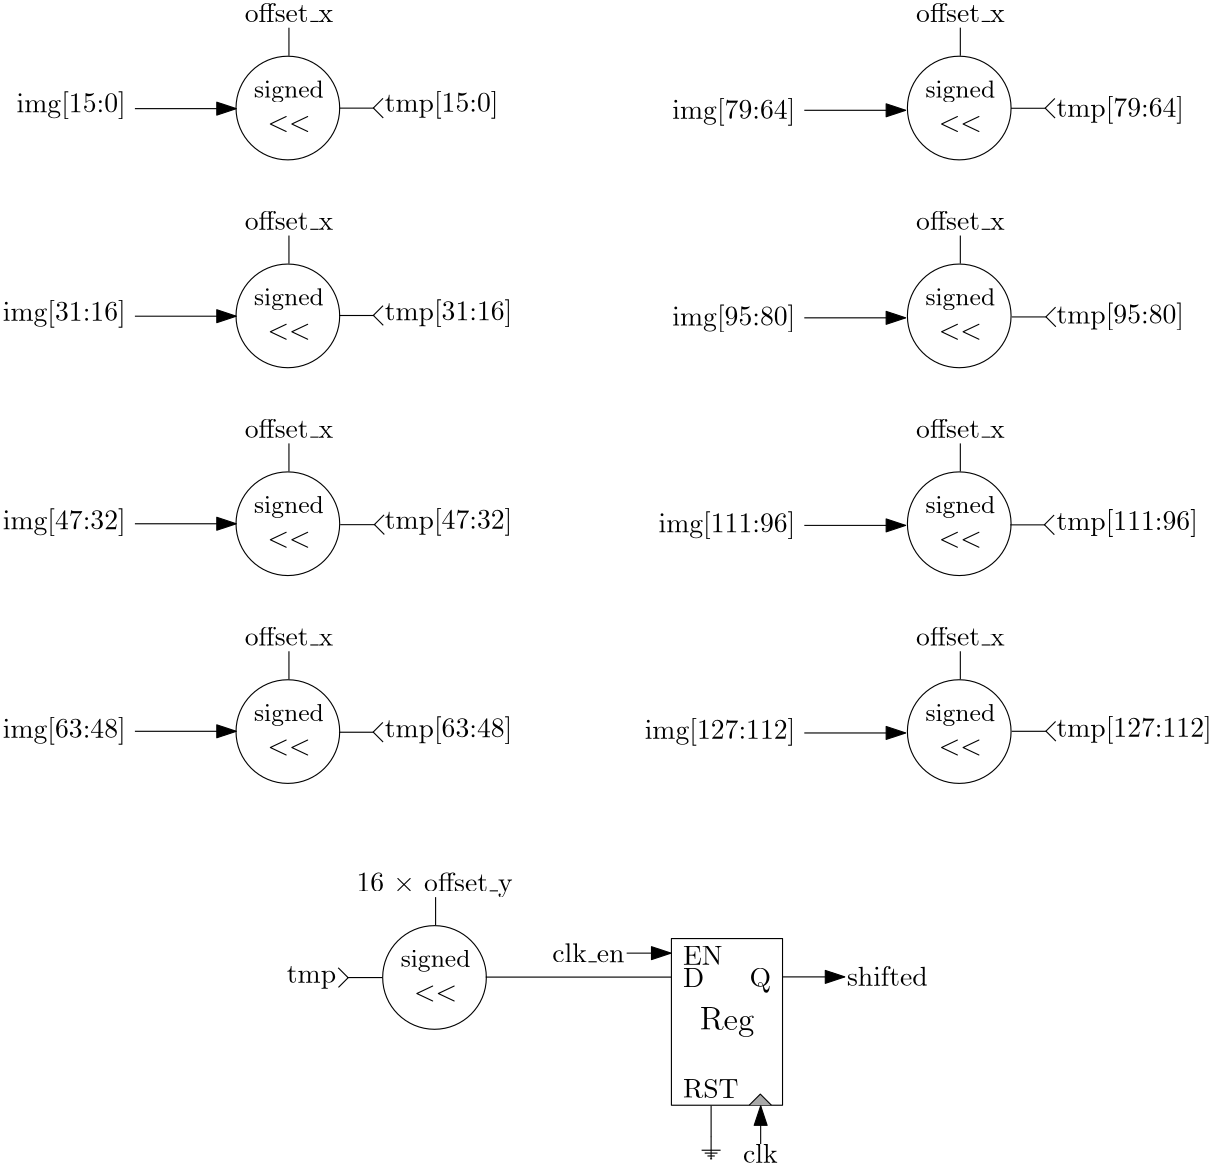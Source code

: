 <?xml version="1.0"?>
<!DOCTYPE ipe SYSTEM "ipe.dtd">
<ipe version="70218" creator="Ipe 7.2.23">
<info created="D:20210514015452" modified="D:20210514162905"/>
<ipestyle name="basic">
<symbol name="arrow/arc(spx)">
<path stroke="sym-stroke" fill="sym-stroke" pen="sym-pen">
0 0 m
-1 0.333 l
-1 -0.333 l
h
</path>
</symbol>
<symbol name="arrow/farc(spx)">
<path stroke="sym-stroke" fill="white" pen="sym-pen">
0 0 m
-1 0.333 l
-1 -0.333 l
h
</path>
</symbol>
<symbol name="arrow/ptarc(spx)">
<path stroke="sym-stroke" fill="sym-stroke" pen="sym-pen">
0 0 m
-1 0.333 l
-0.8 0 l
-1 -0.333 l
h
</path>
</symbol>
<symbol name="arrow/fptarc(spx)">
<path stroke="sym-stroke" fill="white" pen="sym-pen">
0 0 m
-1 0.333 l
-0.8 0 l
-1 -0.333 l
h
</path>
</symbol>
<symbol name="mark/circle(sx)" transformations="translations">
<path fill="sym-stroke">
0.6 0 0 0.6 0 0 e
0.4 0 0 0.4 0 0 e
</path>
</symbol>
<symbol name="mark/disk(sx)" transformations="translations">
<path fill="sym-stroke">
0.6 0 0 0.6 0 0 e
</path>
</symbol>
<symbol name="mark/fdisk(sfx)" transformations="translations">
<group>
<path fill="sym-fill">
0.5 0 0 0.5 0 0 e
</path>
<path fill="sym-stroke" fillrule="eofill">
0.6 0 0 0.6 0 0 e
0.4 0 0 0.4 0 0 e
</path>
</group>
</symbol>
<symbol name="mark/box(sx)" transformations="translations">
<path fill="sym-stroke" fillrule="eofill">
-0.6 -0.6 m
0.6 -0.6 l
0.6 0.6 l
-0.6 0.6 l
h
-0.4 -0.4 m
0.4 -0.4 l
0.4 0.4 l
-0.4 0.4 l
h
</path>
</symbol>
<symbol name="mark/square(sx)" transformations="translations">
<path fill="sym-stroke">
-0.6 -0.6 m
0.6 -0.6 l
0.6 0.6 l
-0.6 0.6 l
h
</path>
</symbol>
<symbol name="mark/fsquare(sfx)" transformations="translations">
<group>
<path fill="sym-fill">
-0.5 -0.5 m
0.5 -0.5 l
0.5 0.5 l
-0.5 0.5 l
h
</path>
<path fill="sym-stroke" fillrule="eofill">
-0.6 -0.6 m
0.6 -0.6 l
0.6 0.6 l
-0.6 0.6 l
h
-0.4 -0.4 m
0.4 -0.4 l
0.4 0.4 l
-0.4 0.4 l
h
</path>
</group>
</symbol>
<symbol name="mark/cross(sx)" transformations="translations">
<group>
<path fill="sym-stroke">
-0.43 -0.57 m
0.57 0.43 l
0.43 0.57 l
-0.57 -0.43 l
h
</path>
<path fill="sym-stroke">
-0.43 0.57 m
0.57 -0.43 l
0.43 -0.57 l
-0.57 0.43 l
h
</path>
</group>
</symbol>
<symbol name="arrow/fnormal(spx)">
<path stroke="sym-stroke" fill="white" pen="sym-pen">
0 0 m
-1 0.333 l
-1 -0.333 l
h
</path>
</symbol>
<symbol name="arrow/pointed(spx)">
<path stroke="sym-stroke" fill="sym-stroke" pen="sym-pen">
0 0 m
-1 0.333 l
-0.8 0 l
-1 -0.333 l
h
</path>
</symbol>
<symbol name="arrow/fpointed(spx)">
<path stroke="sym-stroke" fill="white" pen="sym-pen">
0 0 m
-1 0.333 l
-0.8 0 l
-1 -0.333 l
h
</path>
</symbol>
<symbol name="arrow/linear(spx)">
<path stroke="sym-stroke" pen="sym-pen">
-1 0.333 m
0 0 l
-1 -0.333 l
</path>
</symbol>
<symbol name="arrow/fdouble(spx)">
<path stroke="sym-stroke" fill="white" pen="sym-pen">
0 0 m
-1 0.333 l
-1 -0.333 l
h
-1 0 m
-2 0.333 l
-2 -0.333 l
h
</path>
</symbol>
<symbol name="arrow/double(spx)">
<path stroke="sym-stroke" fill="sym-stroke" pen="sym-pen">
0 0 m
-1 0.333 l
-1 -0.333 l
h
-1 0 m
-2 0.333 l
-2 -0.333 l
h
</path>
</symbol>
<symbol name="arrow/mid-normal(spx)">
<path stroke="sym-stroke" fill="sym-stroke" pen="sym-pen">
0.5 0 m
-0.5 0.333 l
-0.5 -0.333 l
h
</path>
</symbol>
<symbol name="arrow/mid-fnormal(spx)">
<path stroke="sym-stroke" fill="white" pen="sym-pen">
0.5 0 m
-0.5 0.333 l
-0.5 -0.333 l
h
</path>
</symbol>
<symbol name="arrow/mid-pointed(spx)">
<path stroke="sym-stroke" fill="sym-stroke" pen="sym-pen">
0.5 0 m
-0.5 0.333 l
-0.3 0 l
-0.5 -0.333 l
h
</path>
</symbol>
<symbol name="arrow/mid-fpointed(spx)">
<path stroke="sym-stroke" fill="white" pen="sym-pen">
0.5 0 m
-0.5 0.333 l
-0.3 0 l
-0.5 -0.333 l
h
</path>
</symbol>
<symbol name="arrow/mid-double(spx)">
<path stroke="sym-stroke" fill="sym-stroke" pen="sym-pen">
1 0 m
0 0.333 l
0 -0.333 l
h
0 0 m
-1 0.333 l
-1 -0.333 l
h
</path>
</symbol>
<symbol name="arrow/mid-fdouble(spx)">
<path stroke="sym-stroke" fill="white" pen="sym-pen">
1 0 m
0 0.333 l
0 -0.333 l
h
0 0 m
-1 0.333 l
-1 -0.333 l
h
</path>
</symbol>
<anglesize name="22.5 deg" value="22.5"/>
<anglesize name="30 deg" value="30"/>
<anglesize name="45 deg" value="45"/>
<anglesize name="60 deg" value="60"/>
<anglesize name="90 deg" value="90"/>
<arrowsize name="large" value="10"/>
<arrowsize name="small" value="5"/>
<arrowsize name="tiny" value="3"/>
<color name="blue" value="0 0 1"/>
<color name="brown" value="0.647 0.165 0.165"/>
<color name="darkblue" value="0 0 0.545"/>
<color name="darkcyan" value="0 0.545 0.545"/>
<color name="darkgray" value="0.663"/>
<color name="darkgreen" value="0 0.392 0"/>
<color name="darkmagenta" value="0.545 0 0.545"/>
<color name="darkorange" value="1 0.549 0"/>
<color name="darkred" value="0.545 0 0"/>
<color name="gold" value="1 0.843 0"/>
<color name="gray" value="0.745"/>
<color name="green" value="0 1 0"/>
<color name="lightblue" value="0.678 0.847 0.902"/>
<color name="lightcyan" value="0.878 1 1"/>
<color name="lightgray" value="0.827"/>
<color name="lightgreen" value="0.565 0.933 0.565"/>
<color name="lightyellow" value="1 1 0.878"/>
<color name="navy" value="0 0 0.502"/>
<color name="orange" value="1 0.647 0"/>
<color name="pink" value="1 0.753 0.796"/>
<color name="purple" value="0.627 0.125 0.941"/>
<color name="red" value="1 0 0"/>
<color name="seagreen" value="0.18 0.545 0.341"/>
<color name="turquoise" value="0.251 0.878 0.816"/>
<color name="violet" value="0.933 0.51 0.933"/>
<color name="yellow" value="1 1 0"/>
<dashstyle name="dash dot dotted" value="[4 2 1 2 1 2] 0"/>
<dashstyle name="dash dotted" value="[4 2 1 2] 0"/>
<dashstyle name="dashed" value="[4] 0"/>
<dashstyle name="dotted" value="[1 3] 0"/>
<gridsize name="10 pts (~3.5 mm)" value="10"/>
<gridsize name="14 pts (~5 mm)" value="14"/>
<gridsize name="16 pts (~6 mm)" value="16"/>
<gridsize name="20 pts (~7 mm)" value="20"/>
<gridsize name="28 pts (~10 mm)" value="28"/>
<gridsize name="32 pts (~12 mm)" value="32"/>
<gridsize name="4 pts" value="4"/>
<gridsize name="56 pts (~20 mm)" value="56"/>
<gridsize name="8 pts (~3 mm)" value="8"/>
<opacity name="10%" value="0.1"/>
<opacity name="30%" value="0.3"/>
<opacity name="50%" value="0.5"/>
<opacity name="75%" value="0.75"/>
<pen name="fat" value="1.2"/>
<pen name="heavier" value="0.8"/>
<pen name="ultrafat" value="2"/>
<symbolsize name="large" value="5"/>
<symbolsize name="small" value="2"/>
<symbolsize name="tiny" value="1.1"/>
<textsize name="Huge" value="\Huge"/>
<textsize name="LARGE" value="\LARGE"/>
<textsize name="Large" value="\Large"/>
<textsize name="footnote" value="\footnotesize"/>
<textsize name="huge" value="\huge"/>
<textsize name="large" value="\large"/>
<textsize name="small" value="\small"/>
<textsize name="tiny" value="\tiny"/>
<textstyle name="center" begin="\begin{center}" end="\end{center}"/>
<textstyle name="item" begin="\begin{itemize}\item{}" end="\end{itemize}"/>
<textstyle name="itemize" begin="\begin{itemize}" end="\end{itemize}"/>
<tiling name="falling" angle="-60" step="4" width="1"/>
<tiling name="rising" angle="30" step="4" width="1"/>
</ipestyle>
<page>
<layer name="alpha"/>
<view layers="alpha" active="alpha"/>
<group layer="alpha">
<text matrix="1 0 0 1 41.9295 31.1744" transformations="translations" pos="64.2998 646.744" stroke="black" type="label" width="39.297" height="7.473" depth="2.49" valign="baseline">img[15:0]</text>
<text matrix="1 0 0 1 30.7896 -23.8619" transformations="translations" pos="70.4577 626.731" stroke="black" type="label" width="44.279" height="7.473" depth="2.49" valign="baseline">img[31:16]</text>
<text matrix="1 0 0 1 31.5593 -83.5167" transformations="translations" pos="69.688 611.336" stroke="black" type="label" width="44.279" height="7.473" depth="2.49" valign="baseline">img[47:32]</text>
<text matrix="1 0 0 1 40.0264 -132.395" transformations="translations" pos="61.2208 585.165" stroke="black" type="label" width="44.279" height="7.473" depth="2.49" valign="baseline">img[63:48]</text>
<text matrix="1 0 0 1 283.376 115.842" transformations="translations" pos="58.9116 559.764" stroke="black" type="label" width="44.279" height="7.473" depth="2.49" valign="baseline">img[79:64]</text>
<text matrix="1 0 0 1 282.607 57.5959" transformations="translations" pos="59.6814 543.599" stroke="black" type="label" width="44.279" height="7.473" depth="2.49" valign="baseline">img[95:80]</text>
<text matrix="1 0 0 1 279.165 7.81742" transformations="translations" pos="58.1419 518.967" stroke="black" type="label" width="49.26" height="7.473" depth="2.49" valign="baseline">img[111:96]</text>
<text matrix="1 0 0 1 274.184 -48.8887" transformations="translations" pos="58.1419 501.263" stroke="black" type="label" width="54.241" height="7.473" depth="2.49" valign="baseline">img[127:112]</text>
<group matrix="1 0 0 1 241.698 0.00044758">
<group>
<text transformations="translations" pos="196.518 671.204" stroke="black" type="label" width="15.497" height="5.37" depth="0.39" valign="baseline" style="math">&lt;&lt;</text>
<text matrix="1 0 0 1 -4.90736 0" transformations="translations" pos="196.603 683.281" stroke="black" type="label" width="25.141" height="6.23" depth="1.74" valign="baseline" size="small">signed</text>
<path stroke="black">
18.6584 0 0 18.6584 203.874 679.461 e
</path>
<path matrix="1 0 0 1 0.342578 0" stroke="black">
203.924 698.277 m
203.924 708.382 l
</path>
<text matrix="1 0 0 1 43.4639 -34.6616" transformations="translations" pos="144.868 745.098" stroke="black" type="label" width="31.869" height="6.918" depth="0" valign="baseline">offset\_x</text>
</group>
<group matrix="1 0 0 1 0.00038192 -74.8247">
<text transformations="translations" pos="196.518 671.204" stroke="black" type="label" width="15.497" height="5.37" depth="0.39" valign="baseline" style="math">&lt;&lt;</text>
<text matrix="1 0 0 1 -4.90736 0" transformations="translations" pos="196.603 683.281" stroke="black" type="label" width="25.141" height="6.23" depth="1.74" valign="baseline" size="small">signed</text>
<path stroke="black">
18.6584 0 0 18.6584 203.874 679.461 e
</path>
<path matrix="1 0 0 1 0.342578 0" stroke="black">
203.924 698.277 m
203.924 708.382 l
</path>
<text matrix="1 0 0 1 43.4639 -34.6616" transformations="translations" pos="144.868 745.098" stroke="black" type="label" width="31.869" height="6.918" depth="0" valign="baseline">offset\_x</text>
</group>
<group matrix="1 0 0 1 0.00038192 -149.649">
<text transformations="translations" pos="196.518 671.204" stroke="black" type="label" width="15.497" height="5.37" depth="0.39" valign="baseline" style="math">&lt;&lt;</text>
<text matrix="1 0 0 1 -4.90736 0" transformations="translations" pos="196.603 683.281" stroke="black" type="label" width="25.141" height="6.23" depth="1.74" valign="baseline" size="small">signed</text>
<path stroke="black">
18.6584 0 0 18.6584 203.874 679.461 e
</path>
<path matrix="1 0 0 1 0.342578 0" stroke="black">
203.924 698.277 m
203.924 708.382 l
</path>
<text matrix="1 0 0 1 43.4639 -34.6616" transformations="translations" pos="144.868 745.098" stroke="black" type="label" width="31.869" height="6.918" depth="0" valign="baseline">offset\_x</text>
</group>
<group matrix="1 0 0 1 0.00038192 -224.474">
<text transformations="translations" pos="196.518 671.204" stroke="black" type="label" width="15.497" height="5.37" depth="0.39" valign="baseline" style="math">&lt;&lt;</text>
<text matrix="1 0 0 1 -4.90736 0" transformations="translations" pos="196.603 683.281" stroke="black" type="label" width="25.141" height="6.23" depth="1.74" valign="baseline" size="small">signed</text>
<path stroke="black">
18.6584 0 0 18.6584 203.874 679.461 e
</path>
<path matrix="1 0 0 1 0.342578 0" stroke="black">
203.924 698.277 m
203.924 708.382 l
</path>
<text matrix="1 0 0 1 43.4639 -34.6616" transformations="translations" pos="144.868 745.098" stroke="black" type="label" width="31.869" height="6.918" depth="0" valign="baseline">offset\_x</text>
</group>
</group>
<path matrix="1 0 0 1 0.376358 0" stroke="black" rarrow="normal/normal">
184.916 455.087 m
148.437 455.087 l
</path>
<path matrix="1 0 0 1 0.37595 74.7179" stroke="black" rarrow="normal/normal">
184.916 455.087 m
148.437 455.087 l
</path>
<path matrix="1 0 0 1 0.37595 149.436" stroke="black" rarrow="normal/normal">
184.916 455.087 m
148.437 455.087 l
</path>
<path matrix="1 0 0 1 0.37595 224.154" stroke="black" rarrow="normal/normal">
184.916 455.087 m
148.437 455.087 l
</path>
<path matrix="1 0 0 1 241.356 -0.592979" stroke="black" rarrow="normal/normal">
184.916 455.087 m
148.437 455.087 l
</path>
<path matrix="1 0 0 1 241.355 74.1249" stroke="black" rarrow="normal/normal">
184.916 455.087 m
148.437 455.087 l
</path>
<path matrix="1 0 0 1 241.355 148.843" stroke="black" rarrow="normal/normal">
184.916 455.087 m
148.437 455.087 l
</path>
<path matrix="1 0 0 1 241.355 223.561" stroke="black" rarrow="normal/normal">
184.916 455.087 m
148.437 455.087 l
</path>
<path stroke="black">
222.336 679.425 m
234.974 679.425 l
</path>
<path stroke="black">
234.576 679.402 m
238.133 682.959 l
</path>
<path matrix="1 0 0 -1 0.08685 1358.85" stroke="black">
234.576 679.402 m
238.133 682.959 l
</path>
<path matrix="1 0 0 1 0.00016194 -74.6545" stroke="black">
222.336 679.425 m
234.974 679.425 l
</path>
<path matrix="1 0 0 1 0.00016194 -74.6545" stroke="black">
234.576 679.402 m
238.133 682.959 l
</path>
<path matrix="1 0 0 -1 0.0870119 1284.2" stroke="black">
234.576 679.402 m
238.133 682.959 l
</path>
<path matrix="1 0 0 1 0.380104 -149.953" stroke="black">
222.336 679.425 m
234.974 679.425 l
</path>
<path matrix="1 0 0 1 0.380104 -149.953" stroke="black">
234.576 679.402 m
238.133 682.959 l
</path>
<path matrix="1 0 0 -1 0.466954 1208.9" stroke="black">
234.576 679.402 m
238.133 682.959 l
</path>
<path matrix="1 0 0 1 -0.0594686 -224.669" stroke="black">
222.336 679.425 m
234.974 679.425 l
</path>
<path matrix="1 0 0 1 -0.0594686 -224.669" stroke="black">
234.576 679.402 m
238.133 682.959 l
</path>
<path matrix="1 0 0 -1 0.0273813 1134.19" stroke="black">
234.576 679.402 m
238.133 682.959 l
</path>
<path matrix="1 0 0 1 241.86 -0.0482767" stroke="black">
222.336 679.425 m
234.974 679.425 l
</path>
<path matrix="1 0 0 1 241.86 -0.0482767" stroke="black">
234.576 679.402 m
238.133 682.959 l
</path>
<path matrix="1 0 0 -1 241.946 1358.81" stroke="black">
234.576 679.402 m
238.133 682.959 l
</path>
<path matrix="1 0 0 1 242.13 -75.1695" stroke="black">
222.336 679.425 m
234.974 679.425 l
</path>
<path matrix="1 0 0 1 242.13 -75.1695" stroke="black">
234.576 679.402 m
238.133 682.959 l
</path>
<path matrix="1 0 0 -1 242.217 1283.69" stroke="black">
234.576 679.402 m
238.133 682.959 l
</path>
<path matrix="1 0 0 1 241.589 -150.02" stroke="black">
222.336 679.425 m
234.974 679.425 l
</path>
<path matrix="1 0 0 1 241.589 -150.02" stroke="black">
234.576 679.402 m
238.133 682.959 l
</path>
<path matrix="1 0 0 -1 241.676 1208.83" stroke="black">
234.576 679.402 m
238.133 682.959 l
</path>
<path matrix="1 0 0 1 242.13 -224.331" stroke="black">
222.336 679.425 m
234.974 679.425 l
</path>
<path matrix="1 0 0 1 242.13 -224.331" stroke="black">
234.576 679.402 m
238.133 682.959 l
</path>
<path matrix="1 0 0 -1 242.217 1134.52" stroke="black">
234.576 679.402 m
238.133 682.959 l
</path>
<text matrix="1 0 0 1 174.466 31.341" transformations="translations" pos="64.2998 646.744" stroke="black" type="label" width="40.958" height="7.473" depth="2.49" valign="baseline">tmp[15:0]</text>
<text matrix="1 0 0 1 168.308 -23.6953" transformations="translations" pos="70.4577 626.731" stroke="black" type="label" width="45.939" height="7.473" depth="2.49" valign="baseline">tmp[31:16]</text>
<text matrix="1 0 0 1 169.078 -83.3501" transformations="translations" pos="69.688 611.336" stroke="black" type="label" width="45.939" height="7.473" depth="2.49" valign="baseline">tmp[47:32]</text>
<text matrix="1 0 0 1 177.545 -132.228" transformations="translations" pos="61.2208 585.165" stroke="black" type="label" width="45.939" height="7.473" depth="2.49" valign="baseline">tmp[63:48]</text>
<text matrix="1 0 0 1 421.685 116.578" transformations="translations" pos="58.9116 559.764" stroke="black" type="label" width="45.939" height="7.473" depth="2.49" valign="baseline">tmp[79:64]</text>
<text matrix="1 0 0 1 420.915 58.3323" transformations="translations" pos="59.6814 543.599" stroke="black" type="label" width="45.939" height="7.473" depth="2.49" valign="baseline">tmp[95:80]</text>
<text matrix="1 0 0 1 422.455 8.55377" transformations="translations" pos="58.1419 518.967" stroke="black" type="label" width="50.92" height="7.473" depth="2.49" valign="baseline">tmp[111:96]</text>
<text matrix="1 0 0 1 422.455 -48.1523" transformations="translations" pos="58.1419 501.263" stroke="black" type="label" width="55.902" height="7.473" depth="2.49" valign="baseline">tmp[127:112]</text>
<group>
<text transformations="translations" pos="196.518 671.204" stroke="black" type="label" width="15.497" height="5.37" depth="0.39" valign="baseline" style="math">&lt;&lt;</text>
<text matrix="1 0 0 1 -4.90736 0" transformations="translations" pos="196.603 683.281" stroke="black" type="label" width="25.141" height="6.23" depth="1.74" valign="baseline" size="small">signed</text>
<path stroke="black">
18.6584 0 0 18.6584 203.874 679.461 e
</path>
<path matrix="1 0 0 1 0.342578 0" stroke="black">
203.924 698.277 m
203.924 708.382 l
</path>
<text matrix="1 0 0 1 43.4639 -34.6616" transformations="translations" pos="144.868 745.098" stroke="black" type="label" width="31.869" height="6.918" depth="0" valign="baseline">offset\_x</text>
</group>
<group matrix="1 0 0 1 0.00038192 -74.8247">
<text transformations="translations" pos="196.518 671.204" stroke="black" type="label" width="15.497" height="5.37" depth="0.39" valign="baseline" style="math">&lt;&lt;</text>
<text matrix="1 0 0 1 -4.90736 0" transformations="translations" pos="196.603 683.281" stroke="black" type="label" width="25.141" height="6.23" depth="1.74" valign="baseline" size="small">signed</text>
<path stroke="black">
18.6584 0 0 18.6584 203.874 679.461 e
</path>
<path matrix="1 0 0 1 0.342578 0" stroke="black">
203.924 698.277 m
203.924 708.382 l
</path>
<text matrix="1 0 0 1 43.4639 -34.6616" transformations="translations" pos="144.868 745.098" stroke="black" type="label" width="31.869" height="6.918" depth="0" valign="baseline">offset\_x</text>
</group>
<group matrix="1 0 0 1 0.00038192 -149.649">
<text transformations="translations" pos="196.518 671.204" stroke="black" type="label" width="15.497" height="5.37" depth="0.39" valign="baseline" style="math">&lt;&lt;</text>
<text matrix="1 0 0 1 -4.90736 0" transformations="translations" pos="196.603 683.281" stroke="black" type="label" width="25.141" height="6.23" depth="1.74" valign="baseline" size="small">signed</text>
<path stroke="black">
18.6584 0 0 18.6584 203.874 679.461 e
</path>
<path matrix="1 0 0 1 0.342578 0" stroke="black">
203.924 698.277 m
203.924 708.382 l
</path>
<text matrix="1 0 0 1 43.4639 -34.6616" transformations="translations" pos="144.868 745.098" stroke="black" type="label" width="31.869" height="6.918" depth="0" valign="baseline">offset\_x</text>
</group>
<text matrix="1 0 0 1 0.00038192 -224.474" transformations="translations" pos="196.518 671.204" stroke="black" type="label" width="15.497" height="5.37" depth="0.39" valign="baseline" style="math">&lt;&lt;</text>
<text matrix="1 0 0 1 -4.90698 -224.474" transformations="translations" pos="196.603 683.281" stroke="black" type="label" width="25.141" height="6.23" depth="1.74" valign="baseline" size="small">signed</text>
<path matrix="1 0 0 1 0.00038192 -224.474" stroke="black">
18.6584 0 0 18.6584 203.874 679.461 e
</path>
<path matrix="1 0 0 1 0.34296 -224.474" stroke="black">
203.924 698.277 m
203.924 708.382 l
</path>
<text matrix="1 0 0 1 43.4643 -259.135" transformations="translations" pos="144.868 745.098" stroke="black" type="label" width="31.869" height="6.918" depth="0" valign="baseline">offset\_x</text>
</group>
<text matrix="1 0 0 1 52.7944 -312.994" transformations="translations" pos="196.518 671.204" stroke="black" type="label" width="15.497" height="5.37" depth="0.39" valign="baseline" style="math">&lt;&lt;</text>
<text matrix="1 0 0 1 47.8871 -312.994" transformations="translations" pos="196.603 683.281" stroke="black" type="label" width="25.141" height="6.23" depth="1.74" valign="baseline" size="small">signed</text>
<path matrix="1 0 0 1 52.7944 -312.994" stroke="black">
18.6584 0 0 18.6584 203.874 679.461 e
</path>
<path matrix="1 0 0 1 53.137 -312.994" stroke="black">
203.924 698.277 m
203.924 708.382 l
</path>
<text matrix="1 0 0 1 83.6885 -347.655" transformations="translations" pos="144.868 745.098" stroke="black" type="label" width="56.223" height="6.926" depth="1.93" valign="baseline">16 $\times$ offset\_y</text>
<group matrix="-1 0 0 -1 476.16 757.187">
<path matrix="1 0 0 1 15.9405 -288.669" stroke="black">
222.336 679.425 m
234.974 679.425 l
</path>
<path matrix="1 0 0 1 15.9405 -288.669" stroke="black">
234.576 679.402 m
238.133 682.959 l
</path>
<path matrix="1 0 0 -1 16.0274 1070.19" stroke="black">
234.576 679.402 m
238.133 682.959 l
</path>
</group>
<text matrix="1 0 0 1 -22.5755 -6.31897" transformations="translations" pos="226.086 370.872" stroke="black" type="label" width="17.711" height="6.135" depth="1.93" valign="baseline">tmp</text>
<text matrix="1 0 0 1 42.2336 -5.62167" transformations="translations" pos="362.889 369.102" stroke="black" type="label" width="29.113" height="6.918" depth="0" valign="baseline">shifted</text>
<path matrix="1 0 0 1 13.9581 -43.5229" stroke="black">
328 424 m
328 364 l
368 364 l
368 424 l
h
</path>
<text matrix="1 0 0 1 12.1231 -36.4499" transformations="translations" pos="340 384" stroke="black" type="label" width="19.67" height="8.174" depth="2.32" valign="baseline" size="large">Reg</text>
<path matrix="1 0 0 1 13.9581 -35.5229" stroke="black" fill="darkgray">
356 356 m
360 360 l
364 356 l
</path>
<text matrix="1 0 0 1 4.8609 -48.2079" transformations="translations" pos="362.871 347.966" stroke="black" type="label" width="12.453" height="6.918" depth="0" valign="baseline">clk</text>
<text matrix="1 0 0 1 0.7512 -40.0829" transformations="translations" pos="298.288 412.008" stroke="black" type="label" width="26.003" height="6.918" depth="0" valign="baseline">clk\_en</text>
<path matrix="2.19153 0 0 2.6619 -376.657 -718.142" stroke="black" arrow="normal/normal">
320.555 410.746 m
327.826 410.746 l
</path>
<text matrix="1 0 0 1 14.0836 -40.9269" transformations="translations" pos="332 404" stroke="black" type="label" width="7.61" height="6.808" depth="0" valign="baseline">D</text>
<text matrix="1 0 0 1 18.0836 -40.9269" transformations="translations" pos="352 404" stroke="black" type="label" width="7.749" height="6.815" depth="1.93" valign="baseline">Q</text>
<text matrix="1 0 0 1 14.0836 3.07308" transformations="translations" pos="332 368" stroke="black" type="label" width="14.252" height="6.808" depth="0" valign="baseline">EN</text>
<text matrix="1 0 0 1 14.0836 -40.9269" transformations="translations" pos="332 364" stroke="black" type="label" width="20.064" height="6.808" depth="0" valign="baseline">RST</text>
<path matrix="-0.303025 0 0 2.04368 477.81 -407.207" stroke="black" arrow="normal/normal">
342.294 349.228 m
342.294 355.946 l
</path>
<path matrix="1 0 0 1 94.3655 -34.3429" stroke="black">
261.88 343.471 m
261.88 335.512 l
</path>
<group matrix="1 0 0 1 93.5315 -35.6419">
<path matrix="1 0 0 1 -0.349667 0" stroke="black">
259.651 339.909 m
266.478 339.909 l
</path>
<path matrix="1 0 0 1 -0.19981 0" stroke="black">
260.617 338.876 m
265.212 338.876 l
</path>
<path matrix="1 0 0 1 -0.116556 0.166508" stroke="black">
261.516 337.677 m
264.147 337.677 l
</path>
<path stroke="black">
262.348 336.812 m
263.081 336.812 l
</path>
</group>
<path matrix="1 0 0 1 7.7533 -283.752" stroke="0" arrow="normal/normal">
374.199 650.424 m
396.603 650.424 l
</path>
<path matrix="1 0 0 1 7.8033 -283.752" stroke="0">
348.443 592.759 m
348.443 604.075 l
</path>
<path matrix="1 0 0 1 -42.4456 -3.65336" stroke="black">
384.296 370.247 m
317.539 370.247 l
</path>
</page>
</ipe>

